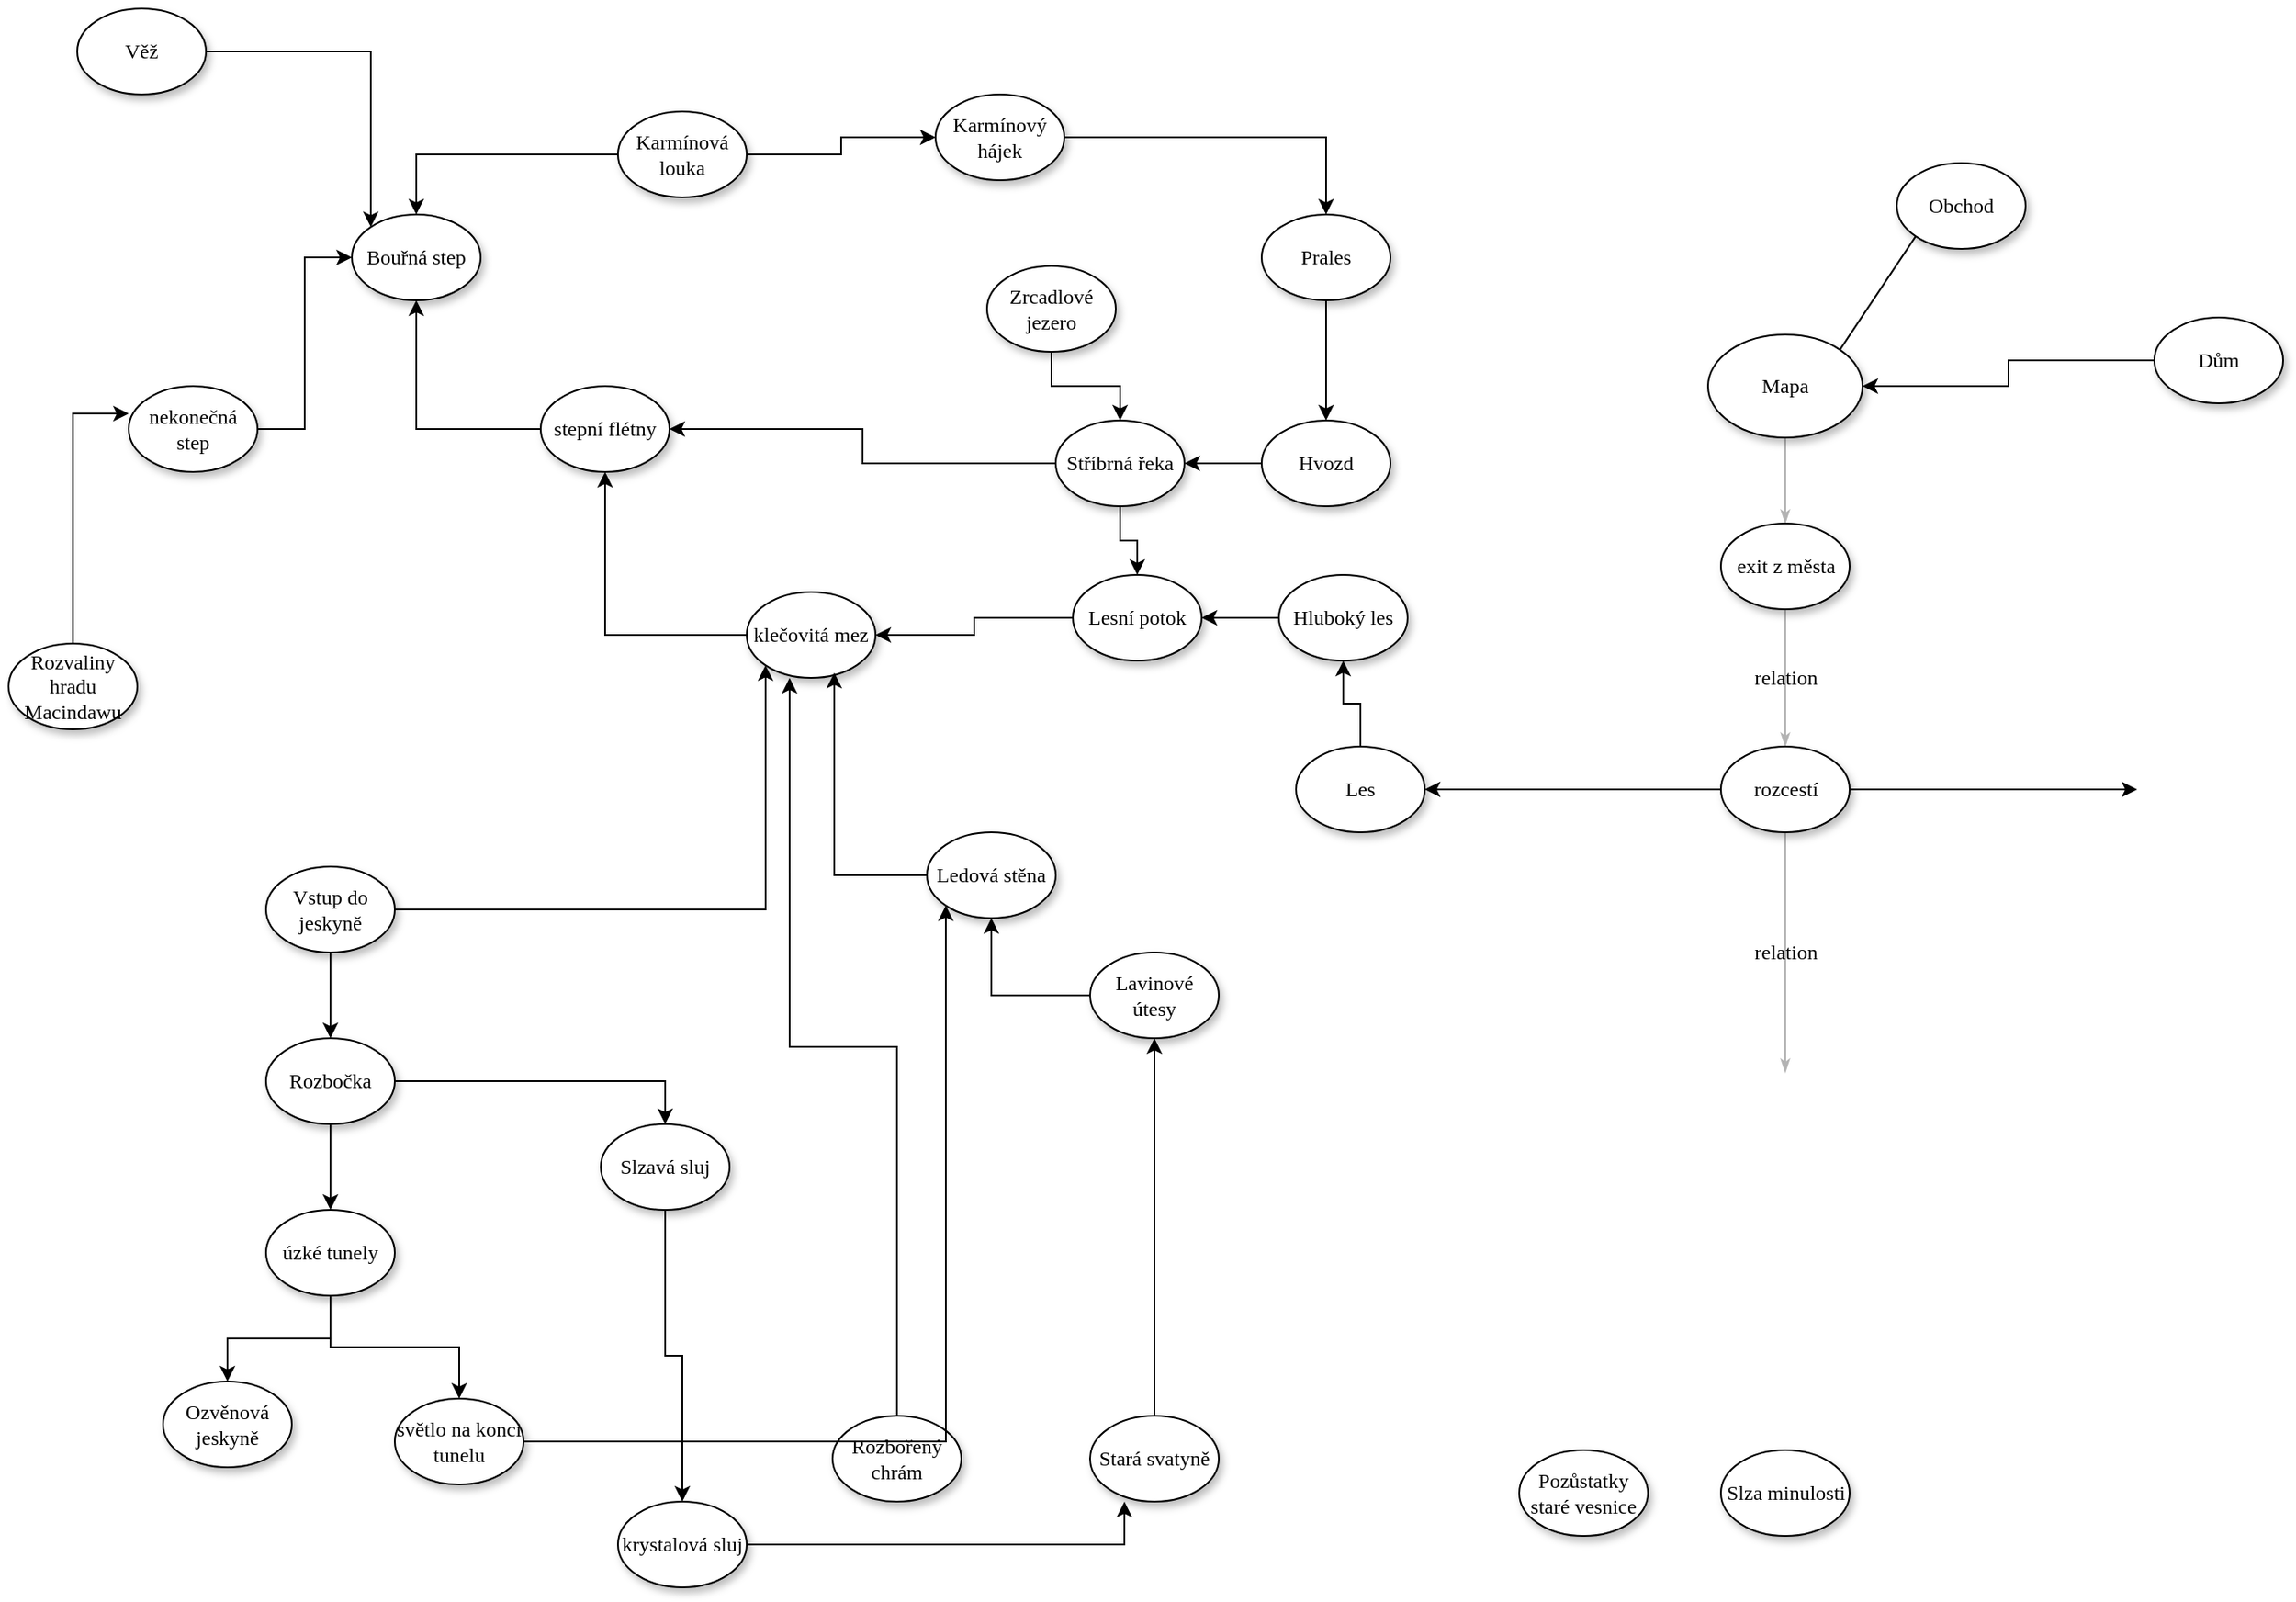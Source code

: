 <mxfile version="26.0.12">
  <diagram name="Page-1" id="42789a77-a242-8287-6e28-9cd8cfd52e62">
    <mxGraphModel dx="3968" dy="2650" grid="1" gridSize="10" guides="1" tooltips="1" connect="1" arrows="1" fold="1" page="1" pageScale="1" pageWidth="1100" pageHeight="850" background="none" math="0" shadow="0">
      <root>
        <mxCell id="0" />
        <mxCell id="1" parent="0" />
        <mxCell id="1ea317790d2ca983-12" style="edgeStyle=none;rounded=1;html=1;labelBackgroundColor=none;startArrow=none;startFill=0;startSize=5;endArrow=classicThin;endFill=1;endSize=5;jettySize=auto;orthogonalLoop=1;strokeColor=#B3B3B3;strokeWidth=1;fontFamily=Verdana;fontSize=12" parent="1" source="1ea317790d2ca983-1" target="1ea317790d2ca983-2" edge="1">
          <mxGeometry relative="1" as="geometry" />
        </mxCell>
        <mxCell id="1ea317790d2ca983-1" value="Mapa" style="ellipse;whiteSpace=wrap;html=1;rounded=0;shadow=1;comic=0;labelBackgroundColor=none;strokeWidth=1;fontFamily=Verdana;fontSize=12;align=center;" parent="1" vertex="1">
          <mxGeometry x="450" y="80" width="90" height="60" as="geometry" />
        </mxCell>
        <mxCell id="1ea317790d2ca983-22" value="relation" style="edgeStyle=none;rounded=1;html=1;labelBackgroundColor=none;startArrow=none;startFill=0;startSize=5;endArrow=classicThin;endFill=1;endSize=5;jettySize=auto;orthogonalLoop=1;strokeColor=#B3B3B3;strokeWidth=1;fontFamily=Verdana;fontSize=12" parent="1" source="1ea317790d2ca983-2" target="1ea317790d2ca983-6" edge="1">
          <mxGeometry relative="1" as="geometry" />
        </mxCell>
        <mxCell id="1ea317790d2ca983-2" value="exit z města" style="ellipse;whiteSpace=wrap;html=1;rounded=0;shadow=1;comic=0;labelBackgroundColor=none;strokeWidth=1;fontFamily=Verdana;fontSize=12;align=center;" parent="1" vertex="1">
          <mxGeometry x="457.5" y="190" width="75" height="50" as="geometry" />
        </mxCell>
        <mxCell id="1ea317790d2ca983-23" value="relation" style="edgeStyle=none;rounded=1;html=1;labelBackgroundColor=none;startArrow=none;startFill=0;startSize=5;endArrow=classicThin;endFill=1;endSize=5;jettySize=auto;orthogonalLoop=1;strokeColor=#B3B3B3;strokeWidth=1;fontFamily=Verdana;fontSize=12" parent="1" source="1ea317790d2ca983-6" edge="1">
          <mxGeometry relative="1" as="geometry">
            <mxPoint x="495" y="510" as="targetPoint" />
          </mxGeometry>
        </mxCell>
        <mxCell id="hZ7IqxDS2PE7dQ3aLx0Q-6" style="edgeStyle=orthogonalEdgeStyle;rounded=0;orthogonalLoop=1;jettySize=auto;html=1;entryX=0;entryY=0.5;entryDx=0;entryDy=0;" edge="1" parent="1" source="1ea317790d2ca983-6">
          <mxGeometry relative="1" as="geometry">
            <mxPoint x="700.0" y="345" as="targetPoint" />
          </mxGeometry>
        </mxCell>
        <mxCell id="hZ7IqxDS2PE7dQ3aLx0Q-7" style="edgeStyle=orthogonalEdgeStyle;rounded=0;orthogonalLoop=1;jettySize=auto;html=1;entryX=1;entryY=0.5;entryDx=0;entryDy=0;" edge="1" parent="1" source="1ea317790d2ca983-6" target="1ea317790d2ca983-10">
          <mxGeometry relative="1" as="geometry" />
        </mxCell>
        <mxCell id="1ea317790d2ca983-6" value="&lt;span&gt;rozcestí&lt;/span&gt;" style="ellipse;whiteSpace=wrap;html=1;rounded=0;shadow=1;comic=0;labelBackgroundColor=none;strokeWidth=1;fontFamily=Verdana;fontSize=12;align=center;" parent="1" vertex="1">
          <mxGeometry x="457.5" y="320" width="75" height="50" as="geometry" />
        </mxCell>
        <mxCell id="hZ7IqxDS2PE7dQ3aLx0Q-8" style="edgeStyle=orthogonalEdgeStyle;rounded=0;orthogonalLoop=1;jettySize=auto;html=1;entryX=0.5;entryY=1;entryDx=0;entryDy=0;" edge="1" parent="1" source="1ea317790d2ca983-10" target="1ea317790d2ca983-11">
          <mxGeometry relative="1" as="geometry" />
        </mxCell>
        <mxCell id="1ea317790d2ca983-10" value="&lt;span&gt;Les&lt;/span&gt;" style="ellipse;whiteSpace=wrap;html=1;rounded=0;shadow=1;comic=0;labelBackgroundColor=none;strokeWidth=1;fontFamily=Verdana;fontSize=12;align=center;" parent="1" vertex="1">
          <mxGeometry x="210" y="320" width="75" height="50" as="geometry" />
        </mxCell>
        <mxCell id="hZ7IqxDS2PE7dQ3aLx0Q-10" style="edgeStyle=orthogonalEdgeStyle;rounded=0;orthogonalLoop=1;jettySize=auto;html=1;entryX=1;entryY=0.5;entryDx=0;entryDy=0;" edge="1" parent="1" source="1ea317790d2ca983-11" target="hZ7IqxDS2PE7dQ3aLx0Q-9">
          <mxGeometry relative="1" as="geometry" />
        </mxCell>
        <mxCell id="1ea317790d2ca983-11" value="Hluboký les" style="ellipse;whiteSpace=wrap;html=1;rounded=0;shadow=1;comic=0;labelBackgroundColor=none;strokeWidth=1;fontFamily=Verdana;fontSize=12;align=center;" parent="1" vertex="1">
          <mxGeometry x="200" y="220" width="75" height="50" as="geometry" />
        </mxCell>
        <mxCell id="hZ7IqxDS2PE7dQ3aLx0Q-5" style="edgeStyle=orthogonalEdgeStyle;rounded=0;orthogonalLoop=1;jettySize=auto;html=1;entryX=1;entryY=0.5;entryDx=0;entryDy=0;" edge="1" parent="1" source="hZ7IqxDS2PE7dQ3aLx0Q-1" target="1ea317790d2ca983-1">
          <mxGeometry relative="1" as="geometry" />
        </mxCell>
        <mxCell id="hZ7IqxDS2PE7dQ3aLx0Q-1" value="&lt;span&gt;Dům&lt;/span&gt;" style="ellipse;whiteSpace=wrap;html=1;rounded=0;shadow=1;comic=0;labelBackgroundColor=none;strokeWidth=1;fontFamily=Verdana;fontSize=12;align=center;" vertex="1" parent="1">
          <mxGeometry x="710" y="70" width="75" height="50" as="geometry" />
        </mxCell>
        <mxCell id="hZ7IqxDS2PE7dQ3aLx0Q-2" value="Obchod" style="ellipse;whiteSpace=wrap;html=1;rounded=0;shadow=1;comic=0;labelBackgroundColor=none;strokeWidth=1;fontFamily=Verdana;fontSize=12;align=center;" vertex="1" parent="1">
          <mxGeometry x="560" y="-20" width="75" height="50" as="geometry" />
        </mxCell>
        <mxCell id="hZ7IqxDS2PE7dQ3aLx0Q-4" value="" style="endArrow=none;html=1;rounded=0;entryX=0;entryY=1;entryDx=0;entryDy=0;exitX=1;exitY=0;exitDx=0;exitDy=0;" edge="1" parent="1" source="1ea317790d2ca983-1" target="hZ7IqxDS2PE7dQ3aLx0Q-2">
          <mxGeometry width="50" height="50" relative="1" as="geometry">
            <mxPoint x="520" y="390" as="sourcePoint" />
            <mxPoint x="570" y="340" as="targetPoint" />
          </mxGeometry>
        </mxCell>
        <mxCell id="hZ7IqxDS2PE7dQ3aLx0Q-47" style="edgeStyle=orthogonalEdgeStyle;rounded=0;orthogonalLoop=1;jettySize=auto;html=1;entryX=1;entryY=0.5;entryDx=0;entryDy=0;" edge="1" parent="1" source="hZ7IqxDS2PE7dQ3aLx0Q-9" target="hZ7IqxDS2PE7dQ3aLx0Q-26">
          <mxGeometry relative="1" as="geometry" />
        </mxCell>
        <mxCell id="hZ7IqxDS2PE7dQ3aLx0Q-9" value="Lesní potok" style="ellipse;whiteSpace=wrap;html=1;rounded=0;shadow=1;comic=0;labelBackgroundColor=none;strokeWidth=1;fontFamily=Verdana;fontSize=12;align=center;" vertex="1" parent="1">
          <mxGeometry x="80" y="220" width="75" height="50" as="geometry" />
        </mxCell>
        <mxCell id="hZ7IqxDS2PE7dQ3aLx0Q-38" style="edgeStyle=orthogonalEdgeStyle;rounded=0;orthogonalLoop=1;jettySize=auto;html=1;entryX=0;entryY=0.5;entryDx=0;entryDy=0;" edge="1" parent="1" source="hZ7IqxDS2PE7dQ3aLx0Q-11" target="hZ7IqxDS2PE7dQ3aLx0Q-25">
          <mxGeometry relative="1" as="geometry" />
        </mxCell>
        <mxCell id="hZ7IqxDS2PE7dQ3aLx0Q-50" style="edgeStyle=orthogonalEdgeStyle;rounded=0;orthogonalLoop=1;jettySize=auto;html=1;entryX=0.5;entryY=0;entryDx=0;entryDy=0;" edge="1" parent="1" source="hZ7IqxDS2PE7dQ3aLx0Q-11" target="hZ7IqxDS2PE7dQ3aLx0Q-14">
          <mxGeometry relative="1" as="geometry" />
        </mxCell>
        <mxCell id="hZ7IqxDS2PE7dQ3aLx0Q-11" value="Karmínová louka" style="ellipse;whiteSpace=wrap;html=1;rounded=0;shadow=1;comic=0;labelBackgroundColor=none;strokeWidth=1;fontFamily=Verdana;fontSize=12;align=center;" vertex="1" parent="1">
          <mxGeometry x="-185" y="-50" width="75" height="50" as="geometry" />
        </mxCell>
        <mxCell id="hZ7IqxDS2PE7dQ3aLx0Q-51" style="edgeStyle=orthogonalEdgeStyle;rounded=0;orthogonalLoop=1;jettySize=auto;html=1;entryX=0.5;entryY=1;entryDx=0;entryDy=0;" edge="1" parent="1" source="hZ7IqxDS2PE7dQ3aLx0Q-12" target="hZ7IqxDS2PE7dQ3aLx0Q-14">
          <mxGeometry relative="1" as="geometry" />
        </mxCell>
        <mxCell id="hZ7IqxDS2PE7dQ3aLx0Q-12" value="stepní flétny" style="ellipse;whiteSpace=wrap;html=1;rounded=0;shadow=1;comic=0;labelBackgroundColor=none;strokeWidth=1;fontFamily=Verdana;fontSize=12;align=center;" vertex="1" parent="1">
          <mxGeometry x="-230" y="110" width="75" height="50" as="geometry" />
        </mxCell>
        <mxCell id="hZ7IqxDS2PE7dQ3aLx0Q-52" style="edgeStyle=orthogonalEdgeStyle;rounded=0;orthogonalLoop=1;jettySize=auto;html=1;entryX=0;entryY=0.5;entryDx=0;entryDy=0;" edge="1" parent="1" source="hZ7IqxDS2PE7dQ3aLx0Q-13" target="hZ7IqxDS2PE7dQ3aLx0Q-14">
          <mxGeometry relative="1" as="geometry" />
        </mxCell>
        <mxCell id="hZ7IqxDS2PE7dQ3aLx0Q-13" value="nekonečná step" style="ellipse;whiteSpace=wrap;html=1;rounded=0;shadow=1;comic=0;labelBackgroundColor=none;strokeWidth=1;fontFamily=Verdana;fontSize=12;align=center;" vertex="1" parent="1">
          <mxGeometry x="-470" y="110" width="75" height="50" as="geometry" />
        </mxCell>
        <mxCell id="hZ7IqxDS2PE7dQ3aLx0Q-14" value="Bouřná step" style="ellipse;whiteSpace=wrap;html=1;rounded=0;shadow=1;comic=0;labelBackgroundColor=none;strokeWidth=1;fontFamily=Verdana;fontSize=12;align=center;" vertex="1" parent="1">
          <mxGeometry x="-340" y="10" width="75" height="50" as="geometry" />
        </mxCell>
        <mxCell id="hZ7IqxDS2PE7dQ3aLx0Q-15" value="Slza minulosti" style="ellipse;whiteSpace=wrap;html=1;rounded=0;shadow=1;comic=0;labelBackgroundColor=none;strokeWidth=1;fontFamily=Verdana;fontSize=12;align=center;" vertex="1" parent="1">
          <mxGeometry x="457.5" y="730" width="75" height="50" as="geometry" />
        </mxCell>
        <mxCell id="hZ7IqxDS2PE7dQ3aLx0Q-59" style="edgeStyle=orthogonalEdgeStyle;rounded=0;orthogonalLoop=1;jettySize=auto;html=1;entryX=0.5;entryY=1;entryDx=0;entryDy=0;" edge="1" parent="1" source="hZ7IqxDS2PE7dQ3aLx0Q-16" target="hZ7IqxDS2PE7dQ3aLx0Q-58">
          <mxGeometry relative="1" as="geometry" />
        </mxCell>
        <mxCell id="hZ7IqxDS2PE7dQ3aLx0Q-16" value="Stará svatyně" style="ellipse;whiteSpace=wrap;html=1;rounded=0;shadow=1;comic=0;labelBackgroundColor=none;strokeWidth=1;fontFamily=Verdana;fontSize=12;align=center;" vertex="1" parent="1">
          <mxGeometry x="90" y="710" width="75" height="50" as="geometry" />
        </mxCell>
        <mxCell id="hZ7IqxDS2PE7dQ3aLx0Q-17" value="Pozůstatky staré vesnice" style="ellipse;whiteSpace=wrap;html=1;rounded=0;shadow=1;comic=0;labelBackgroundColor=none;strokeWidth=1;fontFamily=Verdana;fontSize=12;align=center;" vertex="1" parent="1">
          <mxGeometry x="340" y="730" width="75" height="50" as="geometry" />
        </mxCell>
        <mxCell id="hZ7IqxDS2PE7dQ3aLx0Q-18" value="Rozbořený chrám" style="ellipse;whiteSpace=wrap;html=1;rounded=0;shadow=1;comic=0;labelBackgroundColor=none;strokeWidth=1;fontFamily=Verdana;fontSize=12;align=center;" vertex="1" parent="1">
          <mxGeometry x="-60" y="710" width="75" height="50" as="geometry" />
        </mxCell>
        <mxCell id="hZ7IqxDS2PE7dQ3aLx0Q-54" style="edgeStyle=orthogonalEdgeStyle;rounded=0;orthogonalLoop=1;jettySize=auto;html=1;entryX=0;entryY=0;entryDx=0;entryDy=0;" edge="1" parent="1" source="hZ7IqxDS2PE7dQ3aLx0Q-19" target="hZ7IqxDS2PE7dQ3aLx0Q-14">
          <mxGeometry relative="1" as="geometry" />
        </mxCell>
        <mxCell id="hZ7IqxDS2PE7dQ3aLx0Q-19" value="Věž" style="ellipse;whiteSpace=wrap;html=1;rounded=0;shadow=1;comic=0;labelBackgroundColor=none;strokeWidth=1;fontFamily=Verdana;fontSize=12;align=center;" vertex="1" parent="1">
          <mxGeometry x="-500" y="-110" width="75" height="50" as="geometry" />
        </mxCell>
        <mxCell id="hZ7IqxDS2PE7dQ3aLx0Q-20" value="Rozvaliny hradu Macindawu" style="ellipse;whiteSpace=wrap;html=1;rounded=0;shadow=1;comic=0;labelBackgroundColor=none;strokeWidth=1;fontFamily=Verdana;fontSize=12;align=center;" vertex="1" parent="1">
          <mxGeometry x="-540" y="260" width="75" height="50" as="geometry" />
        </mxCell>
        <mxCell id="hZ7IqxDS2PE7dQ3aLx0Q-33" style="edgeStyle=orthogonalEdgeStyle;rounded=0;orthogonalLoop=1;jettySize=auto;html=1;entryX=0.5;entryY=0;entryDx=0;entryDy=0;" edge="1" parent="1" source="hZ7IqxDS2PE7dQ3aLx0Q-21" target="hZ7IqxDS2PE7dQ3aLx0Q-9">
          <mxGeometry relative="1" as="geometry" />
        </mxCell>
        <mxCell id="hZ7IqxDS2PE7dQ3aLx0Q-49" style="edgeStyle=orthogonalEdgeStyle;rounded=0;orthogonalLoop=1;jettySize=auto;html=1;entryX=1;entryY=0.5;entryDx=0;entryDy=0;" edge="1" parent="1" source="hZ7IqxDS2PE7dQ3aLx0Q-21" target="hZ7IqxDS2PE7dQ3aLx0Q-12">
          <mxGeometry relative="1" as="geometry" />
        </mxCell>
        <mxCell id="hZ7IqxDS2PE7dQ3aLx0Q-21" value="Stříbrná řeka" style="ellipse;whiteSpace=wrap;html=1;rounded=0;shadow=1;comic=0;labelBackgroundColor=none;strokeWidth=1;fontFamily=Verdana;fontSize=12;align=center;" vertex="1" parent="1">
          <mxGeometry x="70" y="130" width="75" height="50" as="geometry" />
        </mxCell>
        <mxCell id="hZ7IqxDS2PE7dQ3aLx0Q-34" style="edgeStyle=orthogonalEdgeStyle;rounded=0;orthogonalLoop=1;jettySize=auto;html=1;entryX=0.5;entryY=0;entryDx=0;entryDy=0;" edge="1" parent="1" source="hZ7IqxDS2PE7dQ3aLx0Q-22" target="hZ7IqxDS2PE7dQ3aLx0Q-21">
          <mxGeometry relative="1" as="geometry" />
        </mxCell>
        <mxCell id="hZ7IqxDS2PE7dQ3aLx0Q-22" value="Zrcadlové jezero" style="ellipse;whiteSpace=wrap;html=1;rounded=0;shadow=1;comic=0;labelBackgroundColor=none;strokeWidth=1;fontFamily=Verdana;fontSize=12;align=center;" vertex="1" parent="1">
          <mxGeometry x="30" y="40" width="75" height="50" as="geometry" />
        </mxCell>
        <mxCell id="hZ7IqxDS2PE7dQ3aLx0Q-35" style="edgeStyle=orthogonalEdgeStyle;rounded=0;orthogonalLoop=1;jettySize=auto;html=1;entryX=1;entryY=0.5;entryDx=0;entryDy=0;" edge="1" parent="1" source="hZ7IqxDS2PE7dQ3aLx0Q-23" target="hZ7IqxDS2PE7dQ3aLx0Q-21">
          <mxGeometry relative="1" as="geometry" />
        </mxCell>
        <mxCell id="hZ7IqxDS2PE7dQ3aLx0Q-23" value="Hvozd" style="ellipse;whiteSpace=wrap;html=1;rounded=0;shadow=1;comic=0;labelBackgroundColor=none;strokeWidth=1;fontFamily=Verdana;fontSize=12;align=center;" vertex="1" parent="1">
          <mxGeometry x="190" y="130" width="75" height="50" as="geometry" />
        </mxCell>
        <mxCell id="hZ7IqxDS2PE7dQ3aLx0Q-36" style="edgeStyle=orthogonalEdgeStyle;rounded=0;orthogonalLoop=1;jettySize=auto;html=1;entryX=0.5;entryY=0;entryDx=0;entryDy=0;" edge="1" parent="1" source="hZ7IqxDS2PE7dQ3aLx0Q-24" target="hZ7IqxDS2PE7dQ3aLx0Q-23">
          <mxGeometry relative="1" as="geometry" />
        </mxCell>
        <mxCell id="hZ7IqxDS2PE7dQ3aLx0Q-24" value="Prales" style="ellipse;whiteSpace=wrap;html=1;rounded=0;shadow=1;comic=0;labelBackgroundColor=none;strokeWidth=1;fontFamily=Verdana;fontSize=12;align=center;" vertex="1" parent="1">
          <mxGeometry x="190" y="10" width="75" height="50" as="geometry" />
        </mxCell>
        <mxCell id="hZ7IqxDS2PE7dQ3aLx0Q-37" style="edgeStyle=orthogonalEdgeStyle;rounded=0;orthogonalLoop=1;jettySize=auto;html=1;entryX=0.5;entryY=0;entryDx=0;entryDy=0;" edge="1" parent="1" source="hZ7IqxDS2PE7dQ3aLx0Q-25" target="hZ7IqxDS2PE7dQ3aLx0Q-24">
          <mxGeometry relative="1" as="geometry" />
        </mxCell>
        <mxCell id="hZ7IqxDS2PE7dQ3aLx0Q-25" value="Karmínový hájek" style="ellipse;whiteSpace=wrap;html=1;rounded=0;shadow=1;comic=0;labelBackgroundColor=none;strokeWidth=1;fontFamily=Verdana;fontSize=12;align=center;" vertex="1" parent="1">
          <mxGeometry y="-60" width="75" height="50" as="geometry" />
        </mxCell>
        <mxCell id="hZ7IqxDS2PE7dQ3aLx0Q-48" style="edgeStyle=orthogonalEdgeStyle;rounded=0;orthogonalLoop=1;jettySize=auto;html=1;entryX=0.5;entryY=1;entryDx=0;entryDy=0;" edge="1" parent="1" source="hZ7IqxDS2PE7dQ3aLx0Q-26" target="hZ7IqxDS2PE7dQ3aLx0Q-12">
          <mxGeometry relative="1" as="geometry" />
        </mxCell>
        <mxCell id="hZ7IqxDS2PE7dQ3aLx0Q-26" value="klečovitá mez" style="ellipse;whiteSpace=wrap;html=1;rounded=0;shadow=1;comic=0;labelBackgroundColor=none;strokeWidth=1;fontFamily=Verdana;fontSize=12;align=center;" vertex="1" parent="1">
          <mxGeometry x="-110" y="230" width="75" height="50" as="geometry" />
        </mxCell>
        <mxCell id="hZ7IqxDS2PE7dQ3aLx0Q-41" style="edgeStyle=orthogonalEdgeStyle;rounded=0;orthogonalLoop=1;jettySize=auto;html=1;entryX=0.5;entryY=0;entryDx=0;entryDy=0;" edge="1" parent="1" source="hZ7IqxDS2PE7dQ3aLx0Q-27" target="hZ7IqxDS2PE7dQ3aLx0Q-40">
          <mxGeometry relative="1" as="geometry" />
        </mxCell>
        <mxCell id="hZ7IqxDS2PE7dQ3aLx0Q-55" style="edgeStyle=orthogonalEdgeStyle;rounded=0;orthogonalLoop=1;jettySize=auto;html=1;entryX=0;entryY=1;entryDx=0;entryDy=0;" edge="1" parent="1" source="hZ7IqxDS2PE7dQ3aLx0Q-27" target="hZ7IqxDS2PE7dQ3aLx0Q-26">
          <mxGeometry relative="1" as="geometry" />
        </mxCell>
        <mxCell id="hZ7IqxDS2PE7dQ3aLx0Q-27" value="Vstup do jeskyně" style="ellipse;whiteSpace=wrap;html=1;rounded=0;shadow=1;comic=0;labelBackgroundColor=none;strokeWidth=1;fontFamily=Verdana;fontSize=12;align=center;" vertex="1" parent="1">
          <mxGeometry x="-390" y="390" width="75" height="50" as="geometry" />
        </mxCell>
        <mxCell id="hZ7IqxDS2PE7dQ3aLx0Q-45" style="edgeStyle=orthogonalEdgeStyle;rounded=0;orthogonalLoop=1;jettySize=auto;html=1;entryX=0.5;entryY=0;entryDx=0;entryDy=0;" edge="1" parent="1" source="hZ7IqxDS2PE7dQ3aLx0Q-28" target="hZ7IqxDS2PE7dQ3aLx0Q-30">
          <mxGeometry relative="1" as="geometry" />
        </mxCell>
        <mxCell id="hZ7IqxDS2PE7dQ3aLx0Q-46" style="edgeStyle=orthogonalEdgeStyle;rounded=0;orthogonalLoop=1;jettySize=auto;html=1;entryX=0.5;entryY=0;entryDx=0;entryDy=0;" edge="1" parent="1" source="hZ7IqxDS2PE7dQ3aLx0Q-28" target="hZ7IqxDS2PE7dQ3aLx0Q-32">
          <mxGeometry relative="1" as="geometry" />
        </mxCell>
        <mxCell id="hZ7IqxDS2PE7dQ3aLx0Q-28" value="úzké tunely" style="ellipse;whiteSpace=wrap;html=1;rounded=0;shadow=1;comic=0;labelBackgroundColor=none;strokeWidth=1;fontFamily=Verdana;fontSize=12;align=center;" vertex="1" parent="1">
          <mxGeometry x="-390" y="590" width="75" height="50" as="geometry" />
        </mxCell>
        <mxCell id="hZ7IqxDS2PE7dQ3aLx0Q-29" value="krystalová sluj" style="ellipse;whiteSpace=wrap;html=1;rounded=0;shadow=1;comic=0;labelBackgroundColor=none;strokeWidth=1;fontFamily=Verdana;fontSize=12;align=center;" vertex="1" parent="1">
          <mxGeometry x="-185" y="760" width="75" height="50" as="geometry" />
        </mxCell>
        <mxCell id="hZ7IqxDS2PE7dQ3aLx0Q-62" style="edgeStyle=orthogonalEdgeStyle;rounded=0;orthogonalLoop=1;jettySize=auto;html=1;entryX=0;entryY=1;entryDx=0;entryDy=0;" edge="1" parent="1" source="hZ7IqxDS2PE7dQ3aLx0Q-30" target="hZ7IqxDS2PE7dQ3aLx0Q-57">
          <mxGeometry relative="1" as="geometry" />
        </mxCell>
        <mxCell id="hZ7IqxDS2PE7dQ3aLx0Q-30" value="světlo na konci tunelu" style="ellipse;whiteSpace=wrap;html=1;rounded=0;shadow=1;comic=0;labelBackgroundColor=none;strokeWidth=1;fontFamily=Verdana;fontSize=12;align=center;" vertex="1" parent="1">
          <mxGeometry x="-315" y="700" width="75" height="50" as="geometry" />
        </mxCell>
        <mxCell id="hZ7IqxDS2PE7dQ3aLx0Q-44" style="edgeStyle=orthogonalEdgeStyle;rounded=0;orthogonalLoop=1;jettySize=auto;html=1;entryX=0.5;entryY=0;entryDx=0;entryDy=0;" edge="1" parent="1" source="hZ7IqxDS2PE7dQ3aLx0Q-31" target="hZ7IqxDS2PE7dQ3aLx0Q-29">
          <mxGeometry relative="1" as="geometry" />
        </mxCell>
        <mxCell id="hZ7IqxDS2PE7dQ3aLx0Q-31" value="Slzavá sluj" style="ellipse;whiteSpace=wrap;html=1;rounded=0;shadow=1;comic=0;labelBackgroundColor=none;strokeWidth=1;fontFamily=Verdana;fontSize=12;align=center;" vertex="1" parent="1">
          <mxGeometry x="-195" y="540" width="75" height="50" as="geometry" />
        </mxCell>
        <mxCell id="hZ7IqxDS2PE7dQ3aLx0Q-32" value="Ozvěnová jeskyně" style="ellipse;whiteSpace=wrap;html=1;rounded=0;shadow=1;comic=0;labelBackgroundColor=none;strokeWidth=1;fontFamily=Verdana;fontSize=12;align=center;" vertex="1" parent="1">
          <mxGeometry x="-450" y="690" width="75" height="50" as="geometry" />
        </mxCell>
        <mxCell id="hZ7IqxDS2PE7dQ3aLx0Q-42" style="edgeStyle=orthogonalEdgeStyle;rounded=0;orthogonalLoop=1;jettySize=auto;html=1;" edge="1" parent="1" source="hZ7IqxDS2PE7dQ3aLx0Q-40" target="hZ7IqxDS2PE7dQ3aLx0Q-28">
          <mxGeometry relative="1" as="geometry" />
        </mxCell>
        <mxCell id="hZ7IqxDS2PE7dQ3aLx0Q-43" style="edgeStyle=orthogonalEdgeStyle;rounded=0;orthogonalLoop=1;jettySize=auto;html=1;entryX=0.5;entryY=0;entryDx=0;entryDy=0;" edge="1" parent="1" source="hZ7IqxDS2PE7dQ3aLx0Q-40" target="hZ7IqxDS2PE7dQ3aLx0Q-31">
          <mxGeometry relative="1" as="geometry" />
        </mxCell>
        <mxCell id="hZ7IqxDS2PE7dQ3aLx0Q-40" value="Rozbočka" style="ellipse;whiteSpace=wrap;html=1;rounded=0;shadow=1;comic=0;labelBackgroundColor=none;strokeWidth=1;fontFamily=Verdana;fontSize=12;align=center;" vertex="1" parent="1">
          <mxGeometry x="-390" y="490" width="75" height="50" as="geometry" />
        </mxCell>
        <mxCell id="hZ7IqxDS2PE7dQ3aLx0Q-53" style="edgeStyle=orthogonalEdgeStyle;rounded=0;orthogonalLoop=1;jettySize=auto;html=1;entryX=0;entryY=0.32;entryDx=0;entryDy=0;entryPerimeter=0;" edge="1" parent="1" source="hZ7IqxDS2PE7dQ3aLx0Q-20" target="hZ7IqxDS2PE7dQ3aLx0Q-13">
          <mxGeometry relative="1" as="geometry" />
        </mxCell>
        <mxCell id="hZ7IqxDS2PE7dQ3aLx0Q-56" style="edgeStyle=orthogonalEdgeStyle;rounded=0;orthogonalLoop=1;jettySize=auto;html=1;entryX=0.333;entryY=1;entryDx=0;entryDy=0;entryPerimeter=0;" edge="1" parent="1" source="hZ7IqxDS2PE7dQ3aLx0Q-18" target="hZ7IqxDS2PE7dQ3aLx0Q-26">
          <mxGeometry relative="1" as="geometry" />
        </mxCell>
        <mxCell id="hZ7IqxDS2PE7dQ3aLx0Q-57" value="Ledová stěna" style="ellipse;whiteSpace=wrap;html=1;rounded=0;shadow=1;comic=0;labelBackgroundColor=none;strokeWidth=1;fontFamily=Verdana;fontSize=12;align=center;" vertex="1" parent="1">
          <mxGeometry x="-5" y="370" width="75" height="50" as="geometry" />
        </mxCell>
        <mxCell id="hZ7IqxDS2PE7dQ3aLx0Q-60" style="edgeStyle=orthogonalEdgeStyle;rounded=0;orthogonalLoop=1;jettySize=auto;html=1;" edge="1" parent="1" source="hZ7IqxDS2PE7dQ3aLx0Q-58" target="hZ7IqxDS2PE7dQ3aLx0Q-57">
          <mxGeometry relative="1" as="geometry" />
        </mxCell>
        <mxCell id="hZ7IqxDS2PE7dQ3aLx0Q-58" value="Lavinové útesy" style="ellipse;whiteSpace=wrap;html=1;rounded=0;shadow=1;comic=0;labelBackgroundColor=none;strokeWidth=1;fontFamily=Verdana;fontSize=12;align=center;" vertex="1" parent="1">
          <mxGeometry x="90" y="440" width="75" height="50" as="geometry" />
        </mxCell>
        <mxCell id="hZ7IqxDS2PE7dQ3aLx0Q-61" style="edgeStyle=orthogonalEdgeStyle;rounded=0;orthogonalLoop=1;jettySize=auto;html=1;entryX=0.68;entryY=0.94;entryDx=0;entryDy=0;entryPerimeter=0;" edge="1" parent="1" source="hZ7IqxDS2PE7dQ3aLx0Q-57" target="hZ7IqxDS2PE7dQ3aLx0Q-26">
          <mxGeometry relative="1" as="geometry" />
        </mxCell>
        <mxCell id="hZ7IqxDS2PE7dQ3aLx0Q-63" style="edgeStyle=orthogonalEdgeStyle;rounded=0;orthogonalLoop=1;jettySize=auto;html=1;entryX=0.267;entryY=1;entryDx=0;entryDy=0;entryPerimeter=0;" edge="1" parent="1" source="hZ7IqxDS2PE7dQ3aLx0Q-29" target="hZ7IqxDS2PE7dQ3aLx0Q-16">
          <mxGeometry relative="1" as="geometry" />
        </mxCell>
      </root>
    </mxGraphModel>
  </diagram>
</mxfile>
